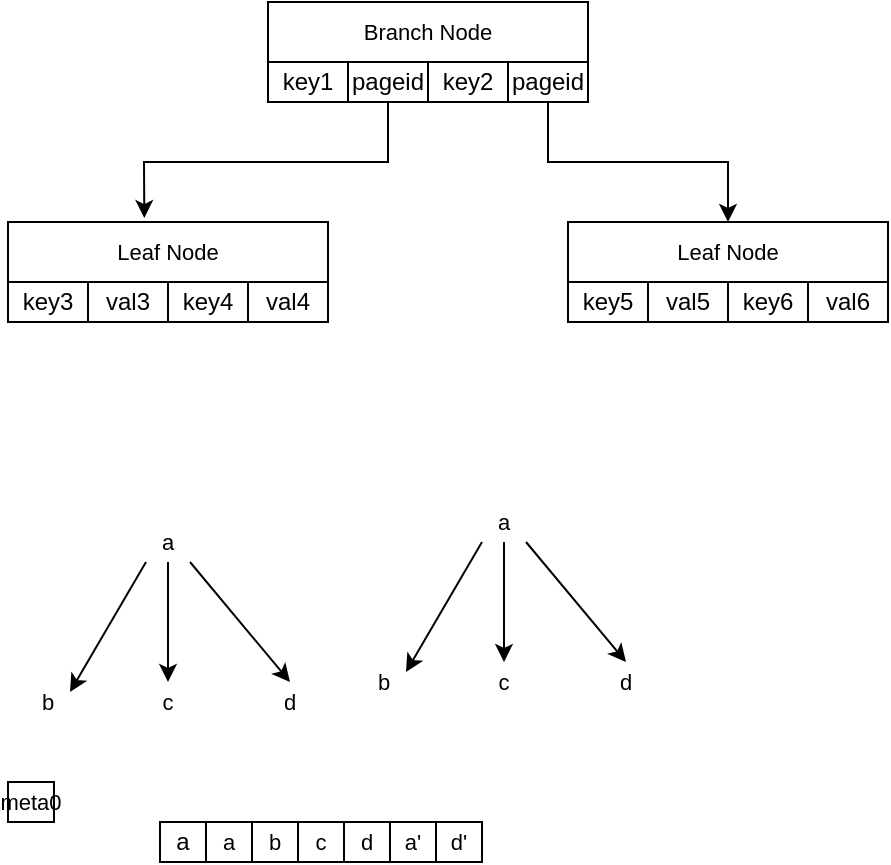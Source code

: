 <mxfile version="20.8.13" type="github">
  <diagram name="第 1 页" id="JOrlyePDWZIbf2m1sVJF">
    <mxGraphModel dx="308" dy="242" grid="1" gridSize="10" guides="1" tooltips="1" connect="1" arrows="1" fold="1" page="1" pageScale="1" pageWidth="827" pageHeight="1169" math="0" shadow="0">
      <root>
        <mxCell id="0" />
        <mxCell id="1" parent="0" />
        <mxCell id="vhXfBigJzkR24srd2eFZ-1" value="&lt;font style=&quot;font-size: 11px;&quot;&gt;Branch Node&lt;/font&gt;" style="rounded=0;whiteSpace=wrap;html=1;movable=1;resizable=1;rotatable=1;deletable=1;editable=1;connectable=1;" vertex="1" parent="1">
          <mxGeometry x="150" y="50" width="160" height="30" as="geometry" />
        </mxCell>
        <mxCell id="vhXfBigJzkR24srd2eFZ-4" value="key1" style="rounded=0;whiteSpace=wrap;html=1;movable=1;resizable=1;rotatable=1;deletable=1;editable=1;connectable=1;" vertex="1" parent="1">
          <mxGeometry x="150" y="80" width="40" height="20" as="geometry" />
        </mxCell>
        <mxCell id="vhXfBigJzkR24srd2eFZ-22" style="edgeStyle=none;rounded=0;orthogonalLoop=1;jettySize=auto;html=1;entryX=0.426;entryY=-0.066;entryDx=0;entryDy=0;entryPerimeter=0;fontSize=11;exitX=0.5;exitY=1;exitDx=0;exitDy=0;" edge="1" parent="1" source="vhXfBigJzkR24srd2eFZ-7" target="vhXfBigJzkR24srd2eFZ-12">
          <mxGeometry relative="1" as="geometry">
            <Array as="points">
              <mxPoint x="210" y="130" />
              <mxPoint x="88" y="130" />
            </Array>
          </mxGeometry>
        </mxCell>
        <mxCell id="vhXfBigJzkR24srd2eFZ-7" value="pageid" style="rounded=0;whiteSpace=wrap;html=1;movable=1;resizable=1;rotatable=1;deletable=1;editable=1;connectable=1;" vertex="1" parent="1">
          <mxGeometry x="190" y="80" width="40" height="20" as="geometry" />
        </mxCell>
        <mxCell id="vhXfBigJzkR24srd2eFZ-9" value="pageid" style="rounded=0;whiteSpace=wrap;html=1;movable=1;resizable=1;rotatable=1;deletable=1;editable=1;connectable=1;" vertex="1" parent="1">
          <mxGeometry x="270" y="80" width="40" height="20" as="geometry" />
        </mxCell>
        <mxCell id="vhXfBigJzkR24srd2eFZ-23" style="edgeStyle=none;rounded=0;orthogonalLoop=1;jettySize=auto;html=1;entryX=0.5;entryY=0;entryDx=0;entryDy=0;fontSize=11;exitX=0.5;exitY=1;exitDx=0;exitDy=0;" edge="1" parent="1" source="vhXfBigJzkR24srd2eFZ-9" target="vhXfBigJzkR24srd2eFZ-17">
          <mxGeometry relative="1" as="geometry">
            <Array as="points">
              <mxPoint x="290" y="130" />
              <mxPoint x="380" y="130" />
            </Array>
          </mxGeometry>
        </mxCell>
        <mxCell id="vhXfBigJzkR24srd2eFZ-11" value="key2" style="rounded=0;whiteSpace=wrap;html=1;movable=1;resizable=1;rotatable=1;deletable=1;editable=1;connectable=1;" vertex="1" parent="1">
          <mxGeometry x="230" y="80" width="40" height="20" as="geometry" />
        </mxCell>
        <mxCell id="vhXfBigJzkR24srd2eFZ-12" value="&lt;font style=&quot;font-size: 11px;&quot;&gt;Leaf Node&lt;/font&gt;" style="rounded=0;whiteSpace=wrap;html=1;movable=1;resizable=1;rotatable=1;deletable=1;editable=1;connectable=1;" vertex="1" parent="1">
          <mxGeometry x="20" y="160" width="160" height="30" as="geometry" />
        </mxCell>
        <mxCell id="vhXfBigJzkR24srd2eFZ-13" value="key3" style="rounded=0;whiteSpace=wrap;html=1;movable=1;resizable=1;rotatable=1;deletable=1;editable=1;connectable=1;" vertex="1" parent="1">
          <mxGeometry x="20" y="190" width="40" height="20" as="geometry" />
        </mxCell>
        <mxCell id="vhXfBigJzkR24srd2eFZ-14" value="val3" style="rounded=0;whiteSpace=wrap;html=1;movable=1;resizable=1;rotatable=1;deletable=1;editable=1;connectable=1;" vertex="1" parent="1">
          <mxGeometry x="60" y="190" width="40" height="20" as="geometry" />
        </mxCell>
        <mxCell id="vhXfBigJzkR24srd2eFZ-15" value="val4" style="rounded=0;whiteSpace=wrap;html=1;movable=1;resizable=1;rotatable=1;deletable=1;editable=1;connectable=1;" vertex="1" parent="1">
          <mxGeometry x="140" y="190" width="40" height="20" as="geometry" />
        </mxCell>
        <mxCell id="vhXfBigJzkR24srd2eFZ-16" value="key4" style="rounded=0;whiteSpace=wrap;html=1;movable=1;resizable=1;rotatable=1;deletable=1;editable=1;connectable=1;" vertex="1" parent="1">
          <mxGeometry x="100" y="190" width="40" height="20" as="geometry" />
        </mxCell>
        <mxCell id="vhXfBigJzkR24srd2eFZ-17" value="&lt;font style=&quot;font-size: 11px;&quot;&gt;Leaf Node&lt;/font&gt;" style="rounded=0;whiteSpace=wrap;html=1;movable=1;resizable=1;rotatable=1;deletable=1;editable=1;connectable=1;" vertex="1" parent="1">
          <mxGeometry x="300" y="160" width="160" height="30" as="geometry" />
        </mxCell>
        <mxCell id="vhXfBigJzkR24srd2eFZ-18" value="key5" style="rounded=0;whiteSpace=wrap;html=1;movable=1;resizable=1;rotatable=1;deletable=1;editable=1;connectable=1;" vertex="1" parent="1">
          <mxGeometry x="300" y="190" width="40" height="20" as="geometry" />
        </mxCell>
        <mxCell id="vhXfBigJzkR24srd2eFZ-19" value="val5" style="rounded=0;whiteSpace=wrap;html=1;movable=1;resizable=1;rotatable=1;deletable=1;editable=1;connectable=1;" vertex="1" parent="1">
          <mxGeometry x="340" y="190" width="40" height="20" as="geometry" />
        </mxCell>
        <mxCell id="vhXfBigJzkR24srd2eFZ-20" value="val6" style="rounded=0;whiteSpace=wrap;html=1;movable=1;resizable=1;rotatable=1;deletable=1;editable=1;connectable=1;" vertex="1" parent="1">
          <mxGeometry x="420" y="190" width="40" height="20" as="geometry" />
        </mxCell>
        <mxCell id="vhXfBigJzkR24srd2eFZ-21" value="key6" style="rounded=0;whiteSpace=wrap;html=1;movable=1;resizable=1;rotatable=1;deletable=1;editable=1;connectable=1;" vertex="1" parent="1">
          <mxGeometry x="380" y="190" width="40" height="20" as="geometry" />
        </mxCell>
        <mxCell id="vhXfBigJzkR24srd2eFZ-41" style="edgeStyle=none;rounded=0;orthogonalLoop=1;jettySize=auto;html=1;entryX=0.5;entryY=0;entryDx=0;entryDy=0;fontSize=11;" edge="1" parent="1" source="vhXfBigJzkR24srd2eFZ-24" target="vhXfBigJzkR24srd2eFZ-38">
          <mxGeometry relative="1" as="geometry" />
        </mxCell>
        <mxCell id="vhXfBigJzkR24srd2eFZ-42" style="edgeStyle=none;rounded=0;orthogonalLoop=1;jettySize=auto;html=1;exitX=0;exitY=1;exitDx=0;exitDy=0;entryX=1;entryY=0.25;entryDx=0;entryDy=0;fontSize=11;" edge="1" parent="1" source="vhXfBigJzkR24srd2eFZ-24" target="vhXfBigJzkR24srd2eFZ-35">
          <mxGeometry relative="1" as="geometry" />
        </mxCell>
        <mxCell id="vhXfBigJzkR24srd2eFZ-43" style="edgeStyle=none;rounded=0;orthogonalLoop=1;jettySize=auto;html=1;exitX=1;exitY=1;exitDx=0;exitDy=0;entryX=0.5;entryY=0;entryDx=0;entryDy=0;fontSize=11;" edge="1" parent="1" source="vhXfBigJzkR24srd2eFZ-24" target="vhXfBigJzkR24srd2eFZ-39">
          <mxGeometry relative="1" as="geometry" />
        </mxCell>
        <mxCell id="vhXfBigJzkR24srd2eFZ-24" value="a" style="text;strokeColor=none;align=center;fillColor=none;html=1;verticalAlign=middle;whiteSpace=wrap;rounded=0;fontSize=11;" vertex="1" parent="1">
          <mxGeometry x="89" y="310" width="22" height="20" as="geometry" />
        </mxCell>
        <mxCell id="vhXfBigJzkR24srd2eFZ-32" value="c" style="rounded=0;whiteSpace=wrap;html=1;fontSize=11;" vertex="1" parent="1">
          <mxGeometry x="165" y="460" width="23" height="20" as="geometry" />
        </mxCell>
        <mxCell id="vhXfBigJzkR24srd2eFZ-35" value="b" style="text;strokeColor=none;align=center;fillColor=none;html=1;verticalAlign=middle;whiteSpace=wrap;rounded=0;fontSize=11;" vertex="1" parent="1">
          <mxGeometry x="29" y="390" width="22" height="20" as="geometry" />
        </mxCell>
        <mxCell id="vhXfBigJzkR24srd2eFZ-38" value="c" style="text;strokeColor=none;align=center;fillColor=none;html=1;verticalAlign=middle;whiteSpace=wrap;rounded=0;fontSize=11;" vertex="1" parent="1">
          <mxGeometry x="89" y="390" width="22" height="20" as="geometry" />
        </mxCell>
        <mxCell id="vhXfBigJzkR24srd2eFZ-39" value="d" style="text;strokeColor=none;align=center;fillColor=none;html=1;verticalAlign=middle;whiteSpace=wrap;rounded=0;fontSize=11;" vertex="1" parent="1">
          <mxGeometry x="150" y="390" width="22" height="20" as="geometry" />
        </mxCell>
        <mxCell id="vhXfBigJzkR24srd2eFZ-72" style="edgeStyle=none;rounded=0;orthogonalLoop=1;jettySize=auto;html=1;entryX=0.5;entryY=0;entryDx=0;entryDy=0;fontSize=11;" edge="1" parent="1" source="vhXfBigJzkR24srd2eFZ-75" target="vhXfBigJzkR24srd2eFZ-77">
          <mxGeometry relative="1" as="geometry" />
        </mxCell>
        <mxCell id="vhXfBigJzkR24srd2eFZ-73" style="edgeStyle=none;rounded=0;orthogonalLoop=1;jettySize=auto;html=1;exitX=0;exitY=1;exitDx=0;exitDy=0;entryX=1;entryY=0.25;entryDx=0;entryDy=0;fontSize=11;" edge="1" parent="1" source="vhXfBigJzkR24srd2eFZ-75" target="vhXfBigJzkR24srd2eFZ-76">
          <mxGeometry relative="1" as="geometry" />
        </mxCell>
        <mxCell id="vhXfBigJzkR24srd2eFZ-74" style="edgeStyle=none;rounded=0;orthogonalLoop=1;jettySize=auto;html=1;exitX=1;exitY=1;exitDx=0;exitDy=0;entryX=0.5;entryY=0;entryDx=0;entryDy=0;fontSize=11;" edge="1" parent="1" source="vhXfBigJzkR24srd2eFZ-75" target="vhXfBigJzkR24srd2eFZ-78">
          <mxGeometry relative="1" as="geometry" />
        </mxCell>
        <mxCell id="vhXfBigJzkR24srd2eFZ-75" value="a" style="text;strokeColor=none;align=center;fillColor=none;html=1;verticalAlign=middle;whiteSpace=wrap;rounded=0;fontSize=11;" vertex="1" parent="1">
          <mxGeometry x="257" y="300" width="22" height="20" as="geometry" />
        </mxCell>
        <mxCell id="vhXfBigJzkR24srd2eFZ-76" value="b" style="text;strokeColor=none;align=center;fillColor=none;html=1;verticalAlign=middle;whiteSpace=wrap;rounded=0;fontSize=11;" vertex="1" parent="1">
          <mxGeometry x="197" y="380" width="22" height="20" as="geometry" />
        </mxCell>
        <mxCell id="vhXfBigJzkR24srd2eFZ-77" value="c" style="text;strokeColor=none;align=center;fillColor=none;html=1;verticalAlign=middle;whiteSpace=wrap;rounded=0;fontSize=11;" vertex="1" parent="1">
          <mxGeometry x="257" y="380" width="22" height="20" as="geometry" />
        </mxCell>
        <mxCell id="vhXfBigJzkR24srd2eFZ-78" value="d" style="text;strokeColor=none;align=center;fillColor=none;html=1;verticalAlign=middle;whiteSpace=wrap;rounded=0;fontSize=11;" vertex="1" parent="1">
          <mxGeometry x="318" y="380" width="22" height="20" as="geometry" />
        </mxCell>
        <mxCell id="vhXfBigJzkR24srd2eFZ-79" value="a" style="rounded=0;whiteSpace=wrap;html=1;fontSize=11;" vertex="1" parent="1">
          <mxGeometry x="119" y="460" width="23" height="20" as="geometry" />
        </mxCell>
        <mxCell id="vhXfBigJzkR24srd2eFZ-80" value="b" style="rounded=0;whiteSpace=wrap;html=1;fontSize=11;" vertex="1" parent="1">
          <mxGeometry x="142" y="460" width="23" height="20" as="geometry" />
        </mxCell>
        <mxCell id="vhXfBigJzkR24srd2eFZ-81" value="d" style="rounded=0;whiteSpace=wrap;html=1;fontSize=11;" vertex="1" parent="1">
          <mxGeometry x="188" y="460" width="23" height="20" as="geometry" />
        </mxCell>
        <mxCell id="vhXfBigJzkR24srd2eFZ-83" value="a&#39;" style="rounded=0;whiteSpace=wrap;html=1;fontSize=11;" vertex="1" parent="1">
          <mxGeometry x="211" y="460" width="23" height="20" as="geometry" />
        </mxCell>
        <mxCell id="vhXfBigJzkR24srd2eFZ-85" value="d&#39;" style="rounded=0;whiteSpace=wrap;html=1;fontSize=11;" vertex="1" parent="1">
          <mxGeometry x="234" y="460" width="23" height="20" as="geometry" />
        </mxCell>
        <mxCell id="vhXfBigJzkR24srd2eFZ-86" value="&lt;font style=&quot;font-size: 12px;&quot;&gt;a&lt;/font&gt;" style="rounded=0;whiteSpace=wrap;html=1;fontSize=11;" vertex="1" parent="1">
          <mxGeometry x="96" y="460" width="23" height="20" as="geometry" />
        </mxCell>
        <mxCell id="vhXfBigJzkR24srd2eFZ-89" value="&lt;font style=&quot;&quot;&gt;&lt;font style=&quot;font-size: 11px;&quot;&gt;meta0&lt;/font&gt;&lt;br&gt;&lt;/font&gt;" style="rounded=0;whiteSpace=wrap;html=1;fontSize=11;align=center;" vertex="1" parent="1">
          <mxGeometry x="20" y="440" width="23" height="20" as="geometry" />
        </mxCell>
      </root>
    </mxGraphModel>
  </diagram>
</mxfile>

